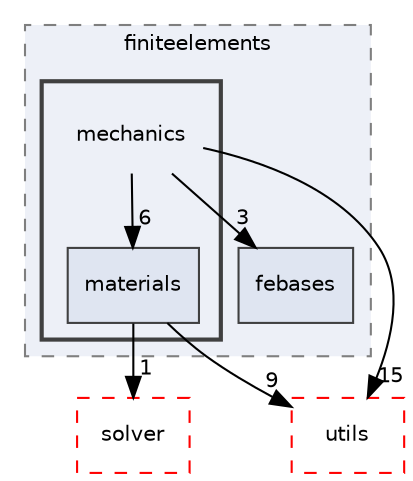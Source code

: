 digraph "mechanics"
{
 // LATEX_PDF_SIZE
  edge [fontname="Helvetica",fontsize="10",labelfontname="Helvetica",labelfontsize="10"];
  node [fontname="Helvetica",fontsize="10",shape=record];
  compound=true
  subgraph clusterdir_f5e28093cb075fb92f2345f7d8607df6 {
    graph [ bgcolor="#edf0f7", pencolor="grey50", style="filled,dashed,", label="finiteelements", fontname="Helvetica", fontsize="10", URL="dir_f5e28093cb075fb92f2345f7d8607df6.html"]
  dir_61e4bb2d8fdf22e48d3b2b105ffe3f94 [shape=box, label="febases", style="filled,", fillcolor="#dfe5f1", color="grey25", URL="dir_61e4bb2d8fdf22e48d3b2b105ffe3f94.html"];
  subgraph clusterdir_d9d7fab038fcca5270fe0241ec433d4d {
    graph [ bgcolor="#edf0f7", pencolor="grey25", style="filled,bold,", label="", fontname="Helvetica", fontsize="10", URL="dir_d9d7fab038fcca5270fe0241ec433d4d.html"]
    dir_d9d7fab038fcca5270fe0241ec433d4d [shape=plaintext, label="mechanics"];
  dir_fc403fdb7d4f9d9b203e31bf1b8a15f4 [shape=box, label="materials", style="filled,", fillcolor="#dfe5f1", color="grey25", URL="dir_fc403fdb7d4f9d9b203e31bf1b8a15f4.html"];
  }
  }
  dir_26588bed129c997bc132e8888f2113fa [shape=box, label="solver", style="dashed,", fillcolor="#edf0f7", color="red", URL="dir_26588bed129c997bc132e8888f2113fa.html"];
  dir_36505a9bfb81f81ed7a4e794d4cf597e [shape=box, label="utils", style="dashed,", fillcolor="#edf0f7", color="red", URL="dir_36505a9bfb81f81ed7a4e794d4cf597e.html"];
  dir_d9d7fab038fcca5270fe0241ec433d4d->dir_36505a9bfb81f81ed7a4e794d4cf597e [headlabel="15", labeldistance=1.5 headhref="dir_000020_000027.html"];
  dir_d9d7fab038fcca5270fe0241ec433d4d->dir_61e4bb2d8fdf22e48d3b2b105ffe3f94 [headlabel="3", labeldistance=1.5 headhref="dir_000020_000009.html"];
  dir_d9d7fab038fcca5270fe0241ec433d4d->dir_fc403fdb7d4f9d9b203e31bf1b8a15f4 [headlabel="6", labeldistance=1.5 headhref="dir_000020_000018.html"];
  dir_fc403fdb7d4f9d9b203e31bf1b8a15f4->dir_26588bed129c997bc132e8888f2113fa [headlabel="1", labeldistance=1.5 headhref="dir_000018_000025.html"];
  dir_fc403fdb7d4f9d9b203e31bf1b8a15f4->dir_36505a9bfb81f81ed7a4e794d4cf597e [headlabel="9", labeldistance=1.5 headhref="dir_000018_000027.html"];
}
